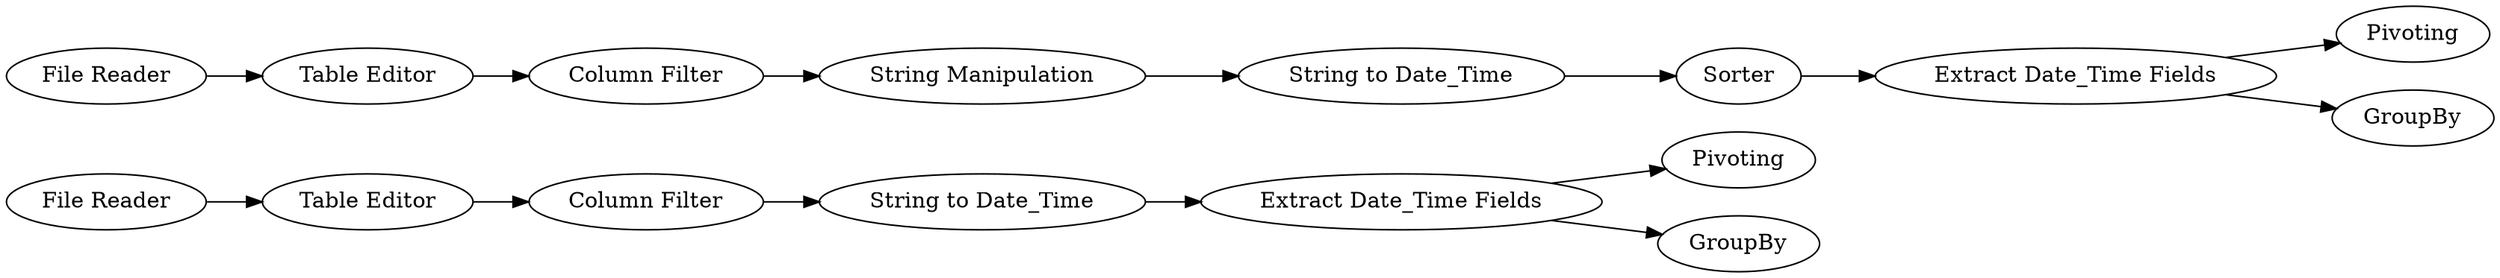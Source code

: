 digraph {
	12 -> 27
	23 -> 29
	17 -> 10
	30 -> 23
	18 -> 14
	12 -> 19
	15 -> 4
	4 -> 11
	26 -> 15
	11 -> 12
	14 -> 30
	10 -> 18
	24 -> 17
	23 -> 28
	24 [label="File Reader"]
	27 [label=Pivoting]
	29 [label=Pivoting]
	28 [label=GroupBy]
	11 [label="String to Date_Time"]
	4 [label="Column Filter"]
	18 [label="String Manipulation"]
	23 [label="Extract Date_Time Fields"]
	10 [label="Column Filter"]
	26 [label="File Reader"]
	15 [label="Table Editor"]
	14 [label="String to Date_Time"]
	17 [label="Table Editor"]
	30 [label=Sorter]
	12 [label="Extract Date_Time Fields"]
	19 [label=GroupBy]
	rankdir=LR
}
